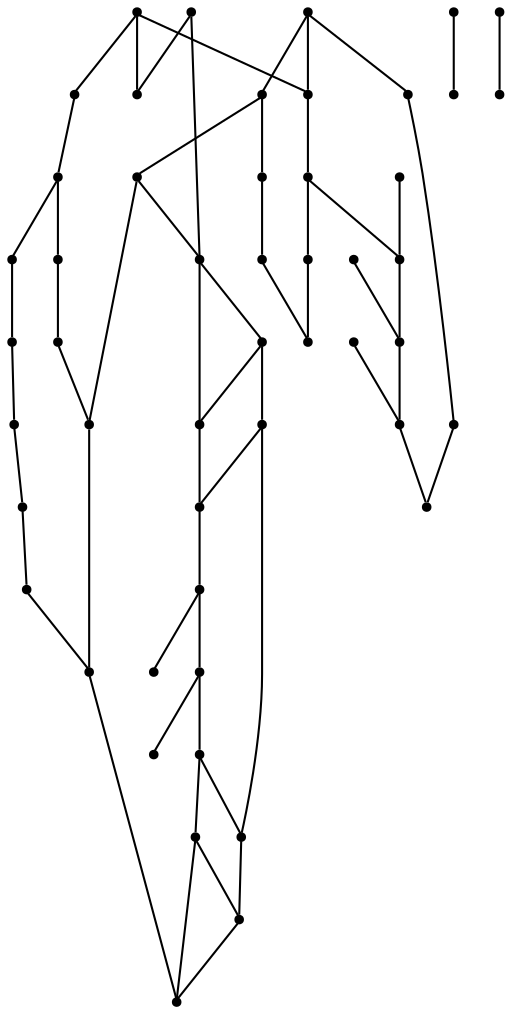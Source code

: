 graph {
  node [shape=point,comment="{\"directed\":false,\"doi\":\"10.1007/3-540-46648-7_2\",\"figure\":\"? (1)\"}"]

  v0 [pos="889.1111327251975,1099.2379685507708"]
  v1 [pos="889.1111327251976,1224.759441945553"]
  v2 [pos="889.1111327251976,1287.770195324274"]
  v3 [pos="889.1111327251976,1350.7809487029954"]
  v4 [pos="889.1111327251975,1413.7917656708769"]
  v5 [pos="889.1111327251975,1476.8025508441783"]
  v6 [pos="889.1111327251976,1539.8133042228994"]
  v7 [pos="826.1032618090236,1036.2272151720495"]
  v8 [pos="826.1032618090236,1099.2379685507708"]
  v9 [pos="826.1032618090236,1287.7701953242743"]
  v10 [pos="826.1032618090236,1350.7809487029954"]
  v11 [pos="826.1032618090236,1413.7917656708769"]
  v12 [pos="826.1032618090236,1476.8025508441783"]
  v13 [pos="763.0953749962907,1223.5092472578715"]
  v14 [pos="762.8453380220724,1539.8133042228994"]
  v15 [pos="762.8453380220724,1036.2272151720495"]
  v16 [pos="762.8453380220724,1099.2379685507708"]
  v17 [pos="762.8453380220724,1413.7917656708769"]
  v18 [pos="762.8453380220724,1602.824089396201"]
  v19 [pos="699.0873720798021,1287.770195324274"]
  v20 [pos="699.0873720798021,1539.8133042228994"]
  v21 [pos="636.079501163628,1350.7809487029954"]
  v22 [pos="636.079501163628,1476.8025508441783"]
  v23 [pos="636.079501163628,1099.2379685507708"]
  v24 [pos="636.079501163628,1162.248721929492"]
  v25 [pos="635.0793691633135,1413.2917005136364"]
  v26 [pos="573.071630247454,1099.2379685507708"]
  v27 [pos="573.071630247454,1162.248721929492"]
  v28 [pos="572.0714982471394,1413.2917005136362"]
  v29 [pos="572.0714982471394,1475.8023251459567"]
  v30 [pos="573.071630247454,1602.824089396201"]
  v31 [pos="509.06363527924486,1413.2917005136364"]
  v32 [pos="509.0636352792448,1476.3024538923578"]
  v33 [pos="509.81372235706164,1287.7701953242743"]
  v34 [pos="446.8058434926082,1036.2272151720495"]
  v35 [pos="446.8058434926082,1099.2379685507708"]
  v36 [pos="445.805719440573,1413.2917005136364"]
  v37 [pos="446.8058434926082,1476.8025508441783"]
  v38 [pos="383.0478775503379,1036.2272151720495"]
  v39 [pos="383.0478775503379,1099.2379685507708"]
  v40 [pos="383.0478775503379,1476.8025508441783"]
  v41 [pos="383.0478775503379,1539.8133042228997"]
  v42 [pos="320.0400066341639,1602.824089396201"]
  v43 [pos="320.0400066341639,1350.7809487029954"]
  v44 [pos="320.0400066341639,1099.488001129391"]
  v45 [pos="320.0400066341639,1225.2595071027936"]
  v46 [pos="320.0400066341639,1287.7701953242743"]
  v47 [pos="320.0400066341639,1476.8025508441783"]
  v48 [pos="256.7820947696318,1287.7701953242743"]
  v49 [pos="256.7820947696317,1476.8025508441783"]

  v42 -- v49 [id="-2",pos="320.0400066341639,1602.824089396201 255.03187966564002,1604.5744128302833 255.03187966564002,1604.5744128302833 255.03187966564002,1604.5744128302833 256.7820947696317,1476.8025508441783 256.7820947696317,1476.8025508441783 256.7820947696317,1476.8025508441783"]
  v42 -- v30 [id="-3",pos="320.0400066341639,1602.824089396201 573.071630247454,1602.824089396201 573.071630247454,1602.824089396201 573.071630247454,1602.824089396201"]
  v18 -- v6 [id="-4",pos="762.8453380220724,1602.824089396201 891.1113649327092,1604.5744128302833 891.1113649327092,1604.5744128302833 891.1113649327092,1604.5744128302833 889.1111327251976,1539.8133042228994 889.1111327251976,1539.8133042228994 889.1111327251976,1539.8133042228994"]
  v30 -- v18 [id="-5",pos="573.071630247454,1602.824089396201 762.8453380220724,1602.824089396201 762.8453380220724,1602.824089396201 762.8453380220724,1602.824089396201"]
  v48 -- v44 [id="-6",pos="256.7820947696318,1287.7701953242743 255.03187966564002,1099.488001129391 255.03187966564002,1099.488001129391 255.03187966564002,1099.488001129391 320.0400066341639,1099.488001129391 320.0400066341639,1099.488001129391 320.0400066341639,1099.488001129391"]
  v48 -- v49 [id="-8",pos="256.7820947696318,1287.7701953242743 256.7820947696317,1476.8025508441783 256.7820947696317,1476.8025508441783 256.7820947696317,1476.8025508441783"]
  v44 -- v39 [id="-9",pos="320.0400066341639,1099.488001129391 383.0478775503379,1099.2379685507708 383.0478775503379,1099.2379685507708 383.0478775503379,1099.2379685507708"]
  v39 -- v35 [id="-10",pos="383.0478775503379,1099.2379685507708 446.8058434926082,1099.2379685507708 446.8058434926082,1099.2379685507708 446.8058434926082,1099.2379685507708"]
  v35 -- v26 [id="-11",pos="446.8058434926082,1099.2379685507708 573.071630247454,1099.2379685507708 573.071630247454,1099.2379685507708 573.071630247454,1099.2379685507708"]
  v26 -- v23 [id="-12",pos="573.071630247454,1099.2379685507708 636.079501163628,1099.2379685507708 636.079501163628,1099.2379685507708 636.079501163628,1099.2379685507708"]
  v23 -- v16 [id="-13",pos="636.079501163628,1099.2379685507708 762.8453380220724,1099.2379685507708 762.8453380220724,1099.2379685507708 762.8453380220724,1099.2379685507708"]
  v16 -- v8 [id="-14",pos="762.8453380220724,1099.2379685507708 826.1032618090236,1099.2379685507708 826.1032618090236,1099.2379685507708 826.1032618090236,1099.2379685507708"]
  v8 -- v0 [id="-15",pos="826.1032618090236,1099.2379685507708 889.1111327251975,1099.2379685507708 889.1111327251975,1099.2379685507708 889.1111327251975,1099.2379685507708"]
  v42 -- v47 [id="-26",pos="320.0400066341639,1602.824089396201 320.0400066341639,1476.8025508441783 320.0400066341639,1476.8025508441783 320.0400066341639,1476.8025508441783"]
  v43 -- v46 [id="-27",pos="320.0400066341639,1350.7809487029954 320.0400066341639,1287.7701953242743 320.0400066341639,1287.7701953242743 320.0400066341639,1287.7701953242743"]
  v46 -- v45 [id="-28",pos="320.0400066341639,1287.7701953242743 320.0400066341639,1225.2595071027936 320.0400066341639,1225.2595071027936 320.0400066341639,1225.2595071027936"]
  v45 -- v44 [id="-29",pos="320.0400066341639,1225.2595071027936 320.0400066341639,1099.488001129391 320.0400066341639,1099.488001129391 320.0400066341639,1099.488001129391"]
  v44 -- v38 [id="-30",pos="320.0400066341639,1099.488001129391 319.0398666855698,1036.47724775067 319.0398666855698,1036.47724775067 319.0398666855698,1036.47724775067 383.0478775503379,1036.2272151720495 383.0478775503379,1036.2272151720495 383.0478775503379,1036.2272151720495"]
  v43 -- v47 [id="-34",pos="320.0400066341639,1350.7809487029954 320.0400066341639,1476.8025508441783 320.0400066341639,1476.8025508441783 320.0400066341639,1476.8025508441783"]
  v38 -- v34 [id="-40",pos="383.0478775503379,1036.2272151720495 446.8058434926082,1036.2272151720495 446.8058434926082,1036.2272151720495 446.8058434926082,1036.2272151720495"]
  v34 -- v15 [id="-41",pos="446.8058434926082,1036.2272151720495 762.8453380220724,1036.2272151720495 762.8453380220724,1036.2272151720495 762.8453380220724,1036.2272151720495"]
  v15 -- v7 [id="-42",pos="762.8453380220724,1036.2272151720495 826.1032618090236,1036.2272151720495 826.1032618090236,1036.2272151720495 826.1032618090236,1036.2272151720495"]
  v7 -- v0 [id="-43",pos="826.1032618090236,1036.2272151720495 891.1113649327092,1036.47724775067 891.1113649327092,1036.47724775067 891.1113649327092,1036.47724775067 889.1111327251975,1099.2379685507708 889.1111327251975,1099.2379685507708 889.1111327251975,1099.2379685507708"]
  v47 -- v40 [id="-44",pos="320.0400066341639,1476.8025508441783 383.0478775503379,1476.8025508441783 383.0478775503379,1476.8025508441783 383.0478775503379,1476.8025508441783"]
  v37 -- v32 [id="-45",pos="446.8058434926082,1476.8025508441783 509.0636352792448,1476.3024538923578 509.0636352792448,1476.3024538923578 509.0636352792448,1476.3024538923578"]
  v32 -- v29 [id="-46",pos="509.0636352792448,1476.3024538923578 572.0714982471394,1475.8023251459567 572.0714982471394,1475.8023251459567 572.0714982471394,1475.8023251459567"]
  v29 -- v22 [id="-47",pos="572.0714982471394,1475.8023251459567 636.079501163628,1476.8025508441783 636.079501163628,1476.8025508441783 636.079501163628,1476.8025508441783"]
  v43 -- v21 [id="-49",pos="320.0400066341639,1350.7809487029954 636.079501163628,1350.7809487029954 636.079501163628,1350.7809487029954 636.079501163628,1350.7809487029954"]
  v46 -- v33 [id="-50",pos="320.0400066341639,1287.7701953242743 509.81372235706164,1287.7701953242743 509.81372235706164,1287.7701953242743 509.81372235706164,1287.7701953242743"]
  v45 -- v13 [id="-53",pos="320.0400066341639,1225.2595071027936 763.0953749962907,1223.5092472578715 763.0953749962907,1223.5092472578715 763.0953749962907,1223.5092472578715"]
  v1 -- v0 [id="-73",pos="889.1111327251976,1224.759441945553 889.1111327251975,1099.2379685507708 889.1111327251975,1099.2379685507708 889.1111327251975,1099.2379685507708"]
  v2 -- v1 [id="-74",pos="889.1111327251976,1287.770195324274 889.1111327251976,1224.759441945553 889.1111327251976,1224.759441945553 889.1111327251976,1224.759441945553"]
  v4 -- v3 [id="-76",pos="889.1111327251975,1413.7917656708769 889.1111327251976,1350.7809487029954 889.1111327251976,1350.7809487029954 889.1111327251976,1350.7809487029954"]
  v6 -- v5 [id="-78",pos="889.1111327251976,1539.8133042228994 889.1111327251975,1476.8025508441783 889.1111327251975,1476.8025508441783 889.1111327251975,1476.8025508441783"]
  v40 -- v37 [id="-79",pos="383.0478775503379,1476.8025508441783 446.8058434926082,1476.8025508441783 446.8058434926082,1476.8025508441783 446.8058434926082,1476.8025508441783"]
  v3 -- v2 [id="-82",pos="889.1111327251976,1350.7809487029954 889.1111327251976,1287.770195324274 889.1111327251976,1287.770195324274 889.1111327251976,1287.770195324274"]
  v5 -- v4 [id="-84",pos="889.1111327251975,1476.8025508441783 889.1111327251975,1413.7917656708769 889.1111327251975,1413.7917656708769 889.1111327251975,1413.7917656708769"]
  v8 -- v7 [id="-120",pos="826.1032618090236,1099.2379685507708 826.1032618090236,1036.2272151720495 826.1032618090236,1036.2272151720495 826.1032618090236,1036.2272151720495"]
  v10 -- v9 [id="-122",pos="826.1032618090236,1350.7809487029954 826.1032618090236,1287.7701953242743 826.1032618090236,1287.7701953242743 826.1032618090236,1287.7701953242743"]
  v12 -- v11 [id="-124",pos="826.1032618090236,1476.8025508441783 826.1032618090236,1413.7917656708769 826.1032618090236,1413.7917656708769 826.1032618090236,1413.7917656708769"]
  v40 -- v41 [id="-145",pos="383.0478775503379,1476.8025508441783 383.0478775503379,1539.8133042228997 383.0478775503379,1539.8133042228997 383.0478775503379,1539.8133042228997"]
  v38 -- v39 [id="-148",pos="383.0478775503379,1036.2272151720495 383.0478775503379,1099.2379685507708 383.0478775503379,1099.2379685507708 383.0478775503379,1099.2379685507708"]
  v41 -- v20 [id="-150",pos="383.0478775503379,1539.8133042228997 699.0873720798021,1539.8133042228994 699.0873720798021,1539.8133042228994 699.0873720798021,1539.8133042228994"]
  v36 -- v37 [id="-164",pos="445.805719440573,1413.2917005136364 446.8058434926082,1476.8025508441783 446.8058434926082,1476.8025508441783 446.8058434926082,1476.8025508441783"]
  v34 -- v35 [id="-166",pos="446.8058434926082,1036.2272151720495 446.8058434926082,1099.2379685507708 446.8058434926082,1099.2379685507708 446.8058434926082,1099.2379685507708"]
  v31 -- v32 [id="-179",pos="509.06363527924486,1413.2917005136364 509.0636352792448,1476.3024538923578 509.0636352792448,1476.3024538923578 509.0636352792448,1476.3024538923578"]
  v33 -- v19 [id="-180",pos="509.81372235706164,1287.7701953242743 699.0873720798021,1287.770195324274 699.0873720798021,1287.770195324274 699.0873720798021,1287.770195324274"]
  v28 -- v29 [id="-193",pos="572.0714982471394,1413.2917005136362 572.0714982471394,1475.8023251459567 572.0714982471394,1475.8023251459567 572.0714982471394,1475.8023251459567"]
  v26 -- v27 [id="-195",pos="573.071630247454,1099.2379685507708 573.071630247454,1162.248721929492 573.071630247454,1162.248721929492 573.071630247454,1162.248721929492"]
  v25 -- v22 [id="-213",pos="635.0793691633135,1413.2917005136364 636.079501163628,1476.8025508441783 636.079501163628,1476.8025508441783 636.079501163628,1476.8025508441783"]
  v21 -- v25 [id="-214",pos="636.079501163628,1350.7809487029954 635.0793691633135,1413.2917005136364 635.0793691633135,1413.2917005136364 635.0793691633135,1413.2917005136364"]
  v23 -- v24 [id="-217",pos="636.079501163628,1099.2379685507708 636.079501163628,1162.248721929492 636.079501163628,1162.248721929492 636.079501163628,1162.248721929492"]
  v16 -- v15 [id="-270",pos="762.8453380220724,1099.2379685507708 762.8453380220724,1036.2272151720495 762.8453380220724,1036.2272151720495 762.8453380220724,1036.2272151720495"]
  v19 -- v20 [id="-280",pos="699.0873720798021,1287.770195324274 699.0873720798021,1539.8133042228994 699.0873720798021,1539.8133042228994 699.0873720798021,1539.8133042228994"]
  v17 -- v13 [id="-301",pos="762.8453380220724,1413.7917656708769 763.0953749962907,1223.5092472578715 763.0953749962907,1223.5092472578715 763.0953749962907,1223.5092472578715"]
  v14 -- v17 [id="-305",pos="762.8453380220724,1539.8133042228994 762.8453380220724,1413.7917656708769 762.8453380220724,1413.7917656708769 762.8453380220724,1413.7917656708769"]
  v18 -- v14 [id="-309",pos="762.8453380220724,1602.824089396201 762.8453380220724,1539.8133042228994 762.8453380220724,1539.8133042228994 762.8453380220724,1539.8133042228994"]
  v13 -- v1 [id="-314",pos="763.0953749962907,1223.5092472578715 889.1111327251976,1224.759441945553 889.1111327251976,1224.759441945553 889.1111327251976,1224.759441945553"]
}